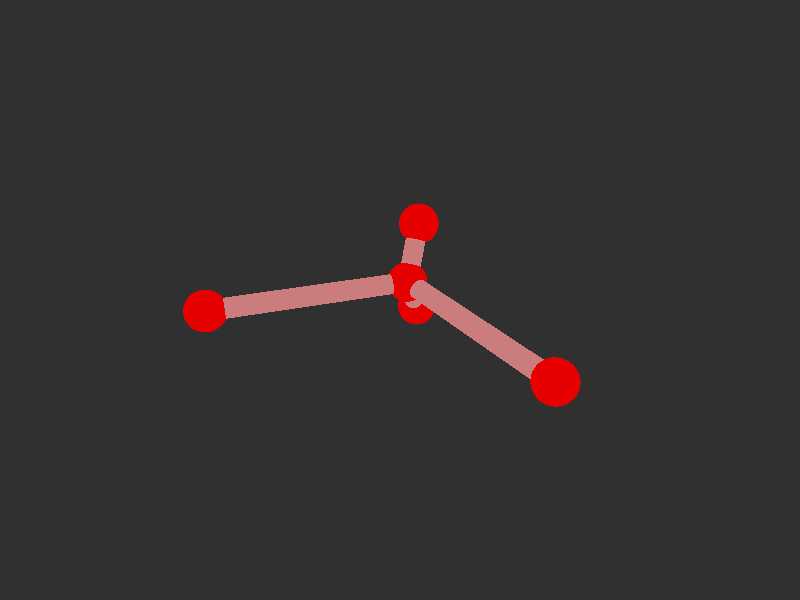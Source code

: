 #version 3.7; 
    global_settings { assumed_gamma 1.0 }
    

    camera {
    location  <20, 20, 20>
    right     x*image_width/image_height
    look_at   <0, 0, 0>
    angle 58
    }

    background { color rgb<1,1,1>*0.03 }


    light_source { <-20, 30, -25> color red 0.6 green 0.6 blue 0.6 }
    light_source { < 20, 30, -25> color red 0.6 green 0.6 blue 0.6 }
    
    #declare m = 1;
    union {

    union {
    sphere { m*<-1.5728606522225708,-0.18491037119314208,-1.0361458817652605>, 1 }        
    sphere {  m*<-0.11417333190670412,0.27706435807936686,8.846056714251878>, 1 }
    sphere {  m*<7.173604373008939,0.11372907930405873,-5.683713103587751>, 1 }
    sphere {  m*<-3.2495205370856683,2.144439290752149,-1.909603851457765>, 1}
    sphere { m*<-2.981733316047837,-2.7432526516517486,-1.7200575662951942>, 1 }    

        pigment { color rgb<0.8,0,0>  }
    finish { ambient 0.1 diffuse 0.7 phong 1 }
    }    
    union {
    cylinder { m*<-0.11417333190670412,0.27706435807936686,8.846056714251878>, <-1.5728606522225708,-0.18491037119314208,-1.0361458817652605>, 0.5 }
    cylinder { m*<7.173604373008939,0.11372907930405873,-5.683713103587751>, <-1.5728606522225708,-0.18491037119314208,-1.0361458817652605>, 0.5}
    cylinder { m*<-3.2495205370856683,2.144439290752149,-1.909603851457765>, <-1.5728606522225708,-0.18491037119314208,-1.0361458817652605>, 0.5 }
    cylinder {  m*<-2.981733316047837,-2.7432526516517486,-1.7200575662951942>, <-1.5728606522225708,-0.18491037119314208,-1.0361458817652605>, 0.5}

    pigment { color rgb<0.6,.2,.2>  }
    finish { ambient 0.1 diffuse 0.7 phong 1 }    
    }
    
    // rotate <0, 0, 0>
    }
    #version 3.7; 
    global_settings { assumed_gamma 1.0 }
    

    camera {
    location  <20, 20, 20>
    right     x*image_width/image_height
    look_at   <0, 0, 0>
    angle 58
    }

    background { color rgb<1,1,1>*0.03 }


    light_source { <-20, 30, -25> color red 0.6 green 0.6 blue 0.6 }
    light_source { < 20, 30, -25> color red 0.6 green 0.6 blue 0.6 }
    
    #declare m = 1;
    union {

    union {
    sphere { m*<-1.5728606522225708,-0.18491037119314208,-1.0361458817652605>, 1 }        
    sphere {  m*<-0.11417333190670412,0.27706435807936686,8.846056714251878>, 1 }
    sphere {  m*<7.173604373008939,0.11372907930405873,-5.683713103587751>, 1 }
    sphere {  m*<-3.2495205370856683,2.144439290752149,-1.909603851457765>, 1}
    sphere { m*<-2.981733316047837,-2.7432526516517486,-1.7200575662951942>, 1 }    

        pigment { color rgb<0.8,0,0>  }
    finish { ambient 0.1 diffuse 0.7 phong 1 }
    }    
    union {
    cylinder { m*<-0.11417333190670412,0.27706435807936686,8.846056714251878>, <-1.5728606522225708,-0.18491037119314208,-1.0361458817652605>, 0.5 }
    cylinder { m*<7.173604373008939,0.11372907930405873,-5.683713103587751>, <-1.5728606522225708,-0.18491037119314208,-1.0361458817652605>, 0.5}
    cylinder { m*<-3.2495205370856683,2.144439290752149,-1.909603851457765>, <-1.5728606522225708,-0.18491037119314208,-1.0361458817652605>, 0.5 }
    cylinder {  m*<-2.981733316047837,-2.7432526516517486,-1.7200575662951942>, <-1.5728606522225708,-0.18491037119314208,-1.0361458817652605>, 0.5}

    pigment { color rgb<0.6,.2,.2>  }
    finish { ambient 0.1 diffuse 0.7 phong 1 }    
    }
    
    // rotate <0, 0, 0>
    }
    